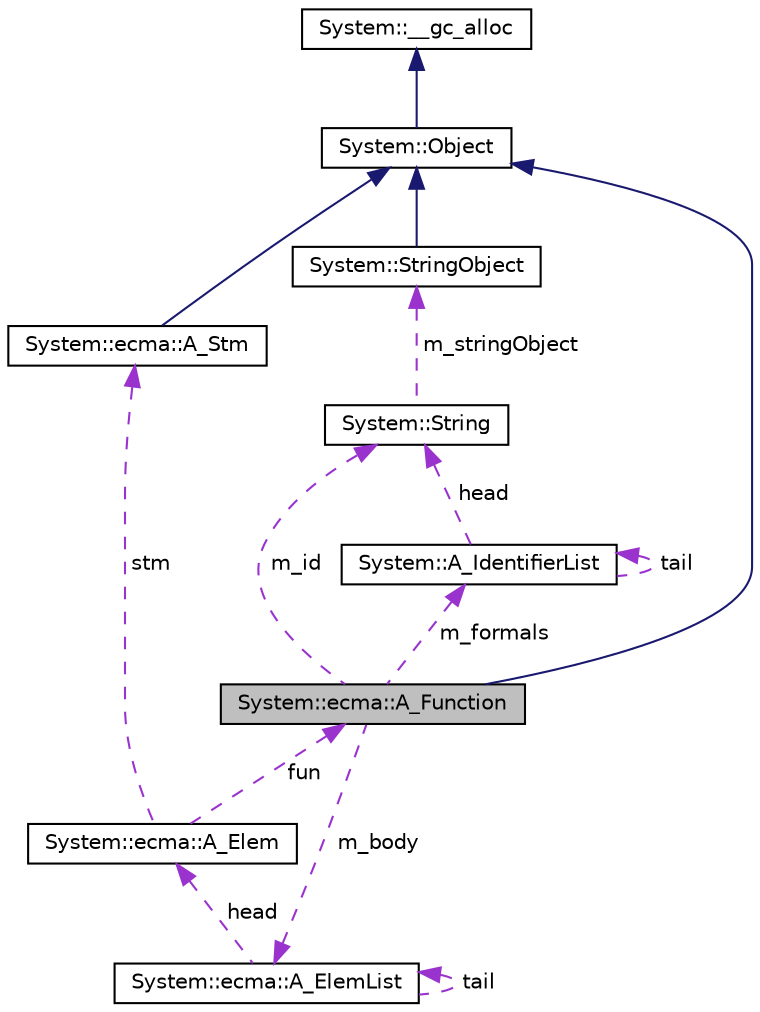 digraph G
{
  edge [fontname="Helvetica",fontsize="10",labelfontname="Helvetica",labelfontsize="10"];
  node [fontname="Helvetica",fontsize="10",shape=record];
  Node1 [label="System::ecma::A_Function",height=0.2,width=0.4,color="black", fillcolor="grey75", style="filled" fontcolor="black"];
  Node2 -> Node1 [dir="back",color="midnightblue",fontsize="10",style="solid",fontname="Helvetica"];
  Node2 [label="System::Object",height=0.2,width=0.4,color="black", fillcolor="white", style="filled",URL="$class_system_1_1_object.html"];
  Node3 -> Node2 [dir="back",color="midnightblue",fontsize="10",style="solid",fontname="Helvetica"];
  Node3 [label="System::__gc_alloc",height=0.2,width=0.4,color="black", fillcolor="white", style="filled",URL="$class_system_1_1____gc__alloc.html"];
  Node4 -> Node1 [dir="back",color="darkorchid3",fontsize="10",style="dashed",label=" m_body" ,fontname="Helvetica"];
  Node4 [label="System::ecma::A_ElemList",height=0.2,width=0.4,color="black", fillcolor="white", style="filled",URL="$class_system_1_1ecma_1_1_a___elem_list.html"];
  Node4 -> Node4 [dir="back",color="darkorchid3",fontsize="10",style="dashed",label=" tail" ,fontname="Helvetica"];
  Node5 -> Node4 [dir="back",color="darkorchid3",fontsize="10",style="dashed",label=" head" ,fontname="Helvetica"];
  Node5 [label="System::ecma::A_Elem",height=0.2,width=0.4,color="black", fillcolor="white", style="filled",URL="$class_system_1_1ecma_1_1_a___elem.html"];
  Node6 -> Node5 [dir="back",color="darkorchid3",fontsize="10",style="dashed",label=" stm" ,fontname="Helvetica"];
  Node6 [label="System::ecma::A_Stm",height=0.2,width=0.4,color="black", fillcolor="white", style="filled",URL="$class_system_1_1ecma_1_1_a___stm.html"];
  Node2 -> Node6 [dir="back",color="midnightblue",fontsize="10",style="solid",fontname="Helvetica"];
  Node1 -> Node5 [dir="back",color="darkorchid3",fontsize="10",style="dashed",label=" fun" ,fontname="Helvetica"];
  Node7 -> Node1 [dir="back",color="darkorchid3",fontsize="10",style="dashed",label=" m_formals" ,fontname="Helvetica"];
  Node7 [label="System::A_IdentifierList",height=0.2,width=0.4,color="black", fillcolor="white", style="filled",URL="$class_system_1_1_a___identifier_list.html"];
  Node7 -> Node7 [dir="back",color="darkorchid3",fontsize="10",style="dashed",label=" tail" ,fontname="Helvetica"];
  Node8 -> Node7 [dir="back",color="darkorchid3",fontsize="10",style="dashed",label=" head" ,fontname="Helvetica"];
  Node8 [label="System::String",height=0.2,width=0.4,color="black", fillcolor="white", style="filled",URL="$class_system_1_1_string.html"];
  Node9 -> Node8 [dir="back",color="darkorchid3",fontsize="10",style="dashed",label=" m_stringObject" ,fontname="Helvetica"];
  Node9 [label="System::StringObject",height=0.2,width=0.4,color="black", fillcolor="white", style="filled",URL="$class_system_1_1_string_object.html"];
  Node2 -> Node9 [dir="back",color="midnightblue",fontsize="10",style="solid",fontname="Helvetica"];
  Node8 -> Node1 [dir="back",color="darkorchid3",fontsize="10",style="dashed",label=" m_id" ,fontname="Helvetica"];
}
